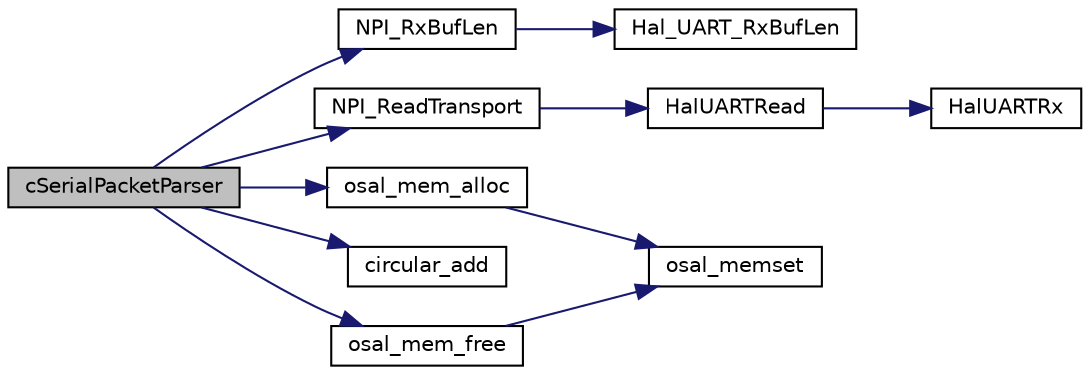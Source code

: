 digraph "cSerialPacketParser"
{
  edge [fontname="Helvetica",fontsize="10",labelfontname="Helvetica",labelfontsize="10"];
  node [fontname="Helvetica",fontsize="10",shape=record];
  rankdir="LR";
  Node1 [label="cSerialPacketParser",height=0.2,width=0.4,color="black", fillcolor="grey75", style="filled" fontcolor="black"];
  Node1 -> Node2 [color="midnightblue",fontsize="10",style="solid",fontname="Helvetica"];
  Node2 [label="NPI_RxBufLen",height=0.2,width=0.4,color="black", fillcolor="white", style="filled",URL="$npi_8c.html#a8232cddb79c7572ee98a1f86ae2f6305"];
  Node2 -> Node3 [color="midnightblue",fontsize="10",style="solid",fontname="Helvetica"];
  Node3 [label="Hal_UART_RxBufLen",height=0.2,width=0.4,color="black", fillcolor="white", style="filled",URL="$hal__uart_8h.html#a435a1cf5ae8d86f46a9c2ba18aad3011"];
  Node1 -> Node4 [color="midnightblue",fontsize="10",style="solid",fontname="Helvetica"];
  Node4 [label="NPI_ReadTransport",height=0.2,width=0.4,color="black", fillcolor="white", style="filled",URL="$npi_8c.html#ac383202497a31c87e655a606345db918"];
  Node4 -> Node5 [color="midnightblue",fontsize="10",style="solid",fontname="Helvetica"];
  Node5 [label="HalUARTRead",height=0.2,width=0.4,color="black", fillcolor="white", style="filled",URL="$hal__uart_8h.html#a68bd83827c7573ee10aec3849b22e31a"];
  Node5 -> Node6 [color="midnightblue",fontsize="10",style="solid",fontname="Helvetica"];
  Node6 [label="HalUARTRx",height=0.2,width=0.4,color="black", fillcolor="white", style="filled",URL="$__hal__uart__usb_8c.html#a1906a0f76aad78aa38f8cd5c9e8c795b"];
  Node1 -> Node7 [color="midnightblue",fontsize="10",style="solid",fontname="Helvetica"];
  Node7 [label="osal_mem_alloc",height=0.2,width=0.4,color="black", fillcolor="white", style="filled",URL="$_o_s_a_l___memory_8c.html#ae5cbc213a1cab3be5f0963a4b75408c4"];
  Node7 -> Node8 [color="midnightblue",fontsize="10",style="solid",fontname="Helvetica"];
  Node8 [label="osal_memset",height=0.2,width=0.4,color="black", fillcolor="white", style="filled",URL="$_o_s_a_l_8c.html#a7a416b7daf0407f6a1b92b71fc12847e"];
  Node1 -> Node9 [color="midnightblue",fontsize="10",style="solid",fontname="Helvetica"];
  Node9 [label="circular_add",height=0.2,width=0.4,color="black", fillcolor="white", style="filled",URL="$serial_interface_8c.html#a3085f053fdb2758da6c06a827d9a2b07"];
  Node1 -> Node10 [color="midnightblue",fontsize="10",style="solid",fontname="Helvetica"];
  Node10 [label="osal_mem_free",height=0.2,width=0.4,color="black", fillcolor="white", style="filled",URL="$_o_s_a_l___memory_8c.html#a56201dc39c693c759d1ce0812b6b0eef"];
  Node10 -> Node8 [color="midnightblue",fontsize="10",style="solid",fontname="Helvetica"];
}
